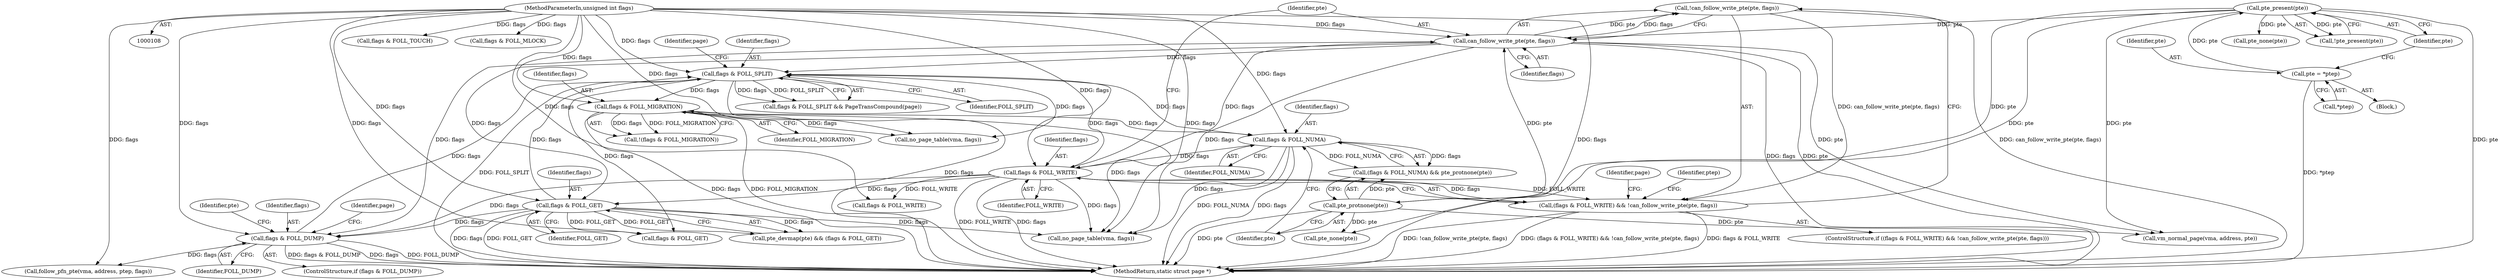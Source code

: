 digraph "0_linux_6b3a707736301c2128ca85ce85fb13f60b5e350a_4@API" {
"1000194" [label="(Call,!can_follow_write_pte(pte, flags))"];
"1000195" [label="(Call,can_follow_write_pte(pte, flags))"];
"1000186" [label="(Call,pte_protnone(pte))"];
"1000149" [label="(Call,pte_present(pte))"];
"1000143" [label="(Call,pte = *ptep)"];
"1000191" [label="(Call,flags & FOLL_WRITE)"];
"1000183" [label="(Call,flags & FOLL_NUMA)"];
"1000281" [label="(Call,flags & FOLL_SPLIT)"];
"1000217" [label="(Call,flags & FOLL_GET)"];
"1000112" [label="(MethodParameterIn,unsigned int flags)"];
"1000245" [label="(Call,flags & FOLL_DUMP)"];
"1000156" [label="(Call,flags & FOLL_MIGRATION)"];
"1000190" [label="(Call,(flags & FOLL_WRITE) && !can_follow_write_pte(pte, flags))"];
"1000285" [label="(Identifier,page)"];
"1000327" [label="(Call,flags & FOLL_TOUCH)"];
"1000197" [label="(Identifier,flags)"];
"1000182" [label="(Call,(flags & FOLL_NUMA) && pte_protnone(pte))"];
"1000387" [label="(Call,pte_none(pte))"];
"1000250" [label="(Identifier,page)"];
"1000196" [label="(Identifier,pte)"];
"1000349" [label="(Call,flags & FOLL_MLOCK)"];
"1000247" [label="(Identifier,FOLL_DUMP)"];
"1000258" [label="(Identifier,pte)"];
"1000246" [label="(Identifier,flags)"];
"1000281" [label="(Call,flags & FOLL_SPLIT)"];
"1000191" [label="(Call,flags & FOLL_WRITE)"];
"1000186" [label="(Call,pte_protnone(pte))"];
"1000143" [label="(Call,pte = *ptep)"];
"1000194" [label="(Call,!can_follow_write_pte(pte, flags))"];
"1000206" [label="(Call,vm_normal_page(vma, address, pte))"];
"1000155" [label="(Call,!(flags & FOLL_MIGRATION))"];
"1000157" [label="(Identifier,flags)"];
"1000205" [label="(Identifier,page)"];
"1000189" [label="(ControlStructure,if ((flags & FOLL_WRITE) && !can_follow_write_pte(pte, flags)))"];
"1000190" [label="(Call,(flags & FOLL_WRITE) && !can_follow_write_pte(pte, flags))"];
"1000161" [label="(Call,pte_none(pte))"];
"1000184" [label="(Identifier,flags)"];
"1000156" [label="(Call,flags & FOLL_MIGRATION)"];
"1000219" [label="(Identifier,FOLL_GET)"];
"1000148" [label="(Call,!pte_present(pte))"];
"1000214" [label="(Call,pte_devmap(pte) && (flags & FOLL_GET))"];
"1000200" [label="(Identifier,ptep)"];
"1000245" [label="(Call,flags & FOLL_DUMP)"];
"1000183" [label="(Call,flags & FOLL_NUMA)"];
"1000217" [label="(Call,flags & FOLL_GET)"];
"1000187" [label="(Identifier,pte)"];
"1000112" [label="(MethodParameterIn,unsigned int flags)"];
"1000282" [label="(Identifier,flags)"];
"1000149" [label="(Call,pte_present(pte))"];
"1000269" [label="(Call,follow_pfn_pte(vma, address, ptep, flags))"];
"1000244" [label="(ControlStructure,if (flags & FOLL_DUMP))"];
"1000195" [label="(Call,can_follow_write_pte(pte, flags))"];
"1000283" [label="(Identifier,FOLL_SPLIT)"];
"1000192" [label="(Identifier,flags)"];
"1000114" [label="(Block,)"];
"1000280" [label="(Call,flags & FOLL_SPLIT && PageTransCompound(page))"];
"1000132" [label="(Call,no_page_table(vma, flags))"];
"1000145" [label="(Call,*ptep)"];
"1000333" [label="(Call,flags & FOLL_WRITE)"];
"1000218" [label="(Identifier,flags)"];
"1000150" [label="(Identifier,pte)"];
"1000395" [label="(MethodReturn,static struct page *)"];
"1000158" [label="(Identifier,FOLL_MIGRATION)"];
"1000185" [label="(Identifier,FOLL_NUMA)"];
"1000193" [label="(Identifier,FOLL_WRITE)"];
"1000310" [label="(Call,flags & FOLL_GET)"];
"1000392" [label="(Call,no_page_table(vma, flags))"];
"1000144" [label="(Identifier,pte)"];
"1000194" -> "1000190"  [label="AST: "];
"1000194" -> "1000195"  [label="CFG: "];
"1000195" -> "1000194"  [label="AST: "];
"1000190" -> "1000194"  [label="CFG: "];
"1000194" -> "1000395"  [label="DDG: can_follow_write_pte(pte, flags)"];
"1000194" -> "1000190"  [label="DDG: can_follow_write_pte(pte, flags)"];
"1000195" -> "1000194"  [label="DDG: pte"];
"1000195" -> "1000194"  [label="DDG: flags"];
"1000195" -> "1000197"  [label="CFG: "];
"1000196" -> "1000195"  [label="AST: "];
"1000197" -> "1000195"  [label="AST: "];
"1000195" -> "1000395"  [label="DDG: flags"];
"1000195" -> "1000395"  [label="DDG: pte"];
"1000186" -> "1000195"  [label="DDG: pte"];
"1000149" -> "1000195"  [label="DDG: pte"];
"1000191" -> "1000195"  [label="DDG: flags"];
"1000112" -> "1000195"  [label="DDG: flags"];
"1000195" -> "1000206"  [label="DDG: pte"];
"1000195" -> "1000217"  [label="DDG: flags"];
"1000195" -> "1000245"  [label="DDG: flags"];
"1000195" -> "1000281"  [label="DDG: flags"];
"1000195" -> "1000392"  [label="DDG: flags"];
"1000186" -> "1000182"  [label="AST: "];
"1000186" -> "1000187"  [label="CFG: "];
"1000187" -> "1000186"  [label="AST: "];
"1000182" -> "1000186"  [label="CFG: "];
"1000186" -> "1000395"  [label="DDG: pte"];
"1000186" -> "1000182"  [label="DDG: pte"];
"1000149" -> "1000186"  [label="DDG: pte"];
"1000186" -> "1000206"  [label="DDG: pte"];
"1000186" -> "1000387"  [label="DDG: pte"];
"1000149" -> "1000148"  [label="AST: "];
"1000149" -> "1000150"  [label="CFG: "];
"1000150" -> "1000149"  [label="AST: "];
"1000148" -> "1000149"  [label="CFG: "];
"1000149" -> "1000395"  [label="DDG: pte"];
"1000149" -> "1000148"  [label="DDG: pte"];
"1000143" -> "1000149"  [label="DDG: pte"];
"1000149" -> "1000161"  [label="DDG: pte"];
"1000149" -> "1000206"  [label="DDG: pte"];
"1000149" -> "1000387"  [label="DDG: pte"];
"1000143" -> "1000114"  [label="AST: "];
"1000143" -> "1000145"  [label="CFG: "];
"1000144" -> "1000143"  [label="AST: "];
"1000145" -> "1000143"  [label="AST: "];
"1000150" -> "1000143"  [label="CFG: "];
"1000143" -> "1000395"  [label="DDG: *ptep"];
"1000191" -> "1000190"  [label="AST: "];
"1000191" -> "1000193"  [label="CFG: "];
"1000192" -> "1000191"  [label="AST: "];
"1000193" -> "1000191"  [label="AST: "];
"1000196" -> "1000191"  [label="CFG: "];
"1000190" -> "1000191"  [label="CFG: "];
"1000191" -> "1000395"  [label="DDG: FOLL_WRITE"];
"1000191" -> "1000395"  [label="DDG: flags"];
"1000191" -> "1000190"  [label="DDG: flags"];
"1000191" -> "1000190"  [label="DDG: FOLL_WRITE"];
"1000183" -> "1000191"  [label="DDG: flags"];
"1000112" -> "1000191"  [label="DDG: flags"];
"1000191" -> "1000217"  [label="DDG: flags"];
"1000191" -> "1000245"  [label="DDG: flags"];
"1000191" -> "1000281"  [label="DDG: flags"];
"1000191" -> "1000333"  [label="DDG: FOLL_WRITE"];
"1000191" -> "1000392"  [label="DDG: flags"];
"1000183" -> "1000182"  [label="AST: "];
"1000183" -> "1000185"  [label="CFG: "];
"1000184" -> "1000183"  [label="AST: "];
"1000185" -> "1000183"  [label="AST: "];
"1000187" -> "1000183"  [label="CFG: "];
"1000182" -> "1000183"  [label="CFG: "];
"1000183" -> "1000395"  [label="DDG: FOLL_NUMA"];
"1000183" -> "1000395"  [label="DDG: flags"];
"1000183" -> "1000182"  [label="DDG: flags"];
"1000183" -> "1000182"  [label="DDG: FOLL_NUMA"];
"1000281" -> "1000183"  [label="DDG: flags"];
"1000156" -> "1000183"  [label="DDG: flags"];
"1000112" -> "1000183"  [label="DDG: flags"];
"1000183" -> "1000392"  [label="DDG: flags"];
"1000281" -> "1000280"  [label="AST: "];
"1000281" -> "1000283"  [label="CFG: "];
"1000282" -> "1000281"  [label="AST: "];
"1000283" -> "1000281"  [label="AST: "];
"1000285" -> "1000281"  [label="CFG: "];
"1000280" -> "1000281"  [label="CFG: "];
"1000281" -> "1000395"  [label="DDG: flags"];
"1000281" -> "1000395"  [label="DDG: FOLL_SPLIT"];
"1000281" -> "1000132"  [label="DDG: flags"];
"1000281" -> "1000156"  [label="DDG: flags"];
"1000281" -> "1000280"  [label="DDG: flags"];
"1000281" -> "1000280"  [label="DDG: FOLL_SPLIT"];
"1000217" -> "1000281"  [label="DDG: flags"];
"1000245" -> "1000281"  [label="DDG: flags"];
"1000112" -> "1000281"  [label="DDG: flags"];
"1000281" -> "1000310"  [label="DDG: flags"];
"1000217" -> "1000214"  [label="AST: "];
"1000217" -> "1000219"  [label="CFG: "];
"1000218" -> "1000217"  [label="AST: "];
"1000219" -> "1000217"  [label="AST: "];
"1000214" -> "1000217"  [label="CFG: "];
"1000217" -> "1000395"  [label="DDG: FOLL_GET"];
"1000217" -> "1000395"  [label="DDG: flags"];
"1000217" -> "1000214"  [label="DDG: flags"];
"1000217" -> "1000214"  [label="DDG: FOLL_GET"];
"1000112" -> "1000217"  [label="DDG: flags"];
"1000217" -> "1000245"  [label="DDG: flags"];
"1000217" -> "1000310"  [label="DDG: FOLL_GET"];
"1000217" -> "1000392"  [label="DDG: flags"];
"1000112" -> "1000108"  [label="AST: "];
"1000112" -> "1000395"  [label="DDG: flags"];
"1000112" -> "1000132"  [label="DDG: flags"];
"1000112" -> "1000156"  [label="DDG: flags"];
"1000112" -> "1000245"  [label="DDG: flags"];
"1000112" -> "1000269"  [label="DDG: flags"];
"1000112" -> "1000310"  [label="DDG: flags"];
"1000112" -> "1000327"  [label="DDG: flags"];
"1000112" -> "1000333"  [label="DDG: flags"];
"1000112" -> "1000349"  [label="DDG: flags"];
"1000112" -> "1000392"  [label="DDG: flags"];
"1000245" -> "1000244"  [label="AST: "];
"1000245" -> "1000247"  [label="CFG: "];
"1000246" -> "1000245"  [label="AST: "];
"1000247" -> "1000245"  [label="AST: "];
"1000250" -> "1000245"  [label="CFG: "];
"1000258" -> "1000245"  [label="CFG: "];
"1000245" -> "1000395"  [label="DDG: flags & FOLL_DUMP"];
"1000245" -> "1000395"  [label="DDG: flags"];
"1000245" -> "1000395"  [label="DDG: FOLL_DUMP"];
"1000245" -> "1000269"  [label="DDG: flags"];
"1000156" -> "1000155"  [label="AST: "];
"1000156" -> "1000158"  [label="CFG: "];
"1000157" -> "1000156"  [label="AST: "];
"1000158" -> "1000156"  [label="AST: "];
"1000155" -> "1000156"  [label="CFG: "];
"1000156" -> "1000395"  [label="DDG: flags"];
"1000156" -> "1000395"  [label="DDG: FOLL_MIGRATION"];
"1000156" -> "1000132"  [label="DDG: flags"];
"1000156" -> "1000155"  [label="DDG: flags"];
"1000156" -> "1000155"  [label="DDG: FOLL_MIGRATION"];
"1000156" -> "1000392"  [label="DDG: flags"];
"1000190" -> "1000189"  [label="AST: "];
"1000200" -> "1000190"  [label="CFG: "];
"1000205" -> "1000190"  [label="CFG: "];
"1000190" -> "1000395"  [label="DDG: !can_follow_write_pte(pte, flags)"];
"1000190" -> "1000395"  [label="DDG: (flags & FOLL_WRITE) && !can_follow_write_pte(pte, flags)"];
"1000190" -> "1000395"  [label="DDG: flags & FOLL_WRITE"];
}
